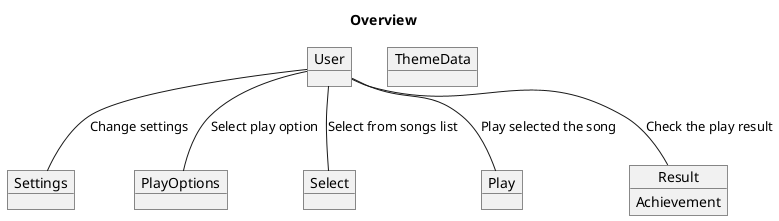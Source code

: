 @startuml
title Overview
object User
object ThemeData
object Settings
object PlayOptions
object Select
object Play
object Result {
    Achievement
}

User -- Settings : Change settings
User -- Select : Select from songs list
User -- PlayOptions : Select play option
User -- Play : Play selected the song
User -- Result : Check the play result
@enduml